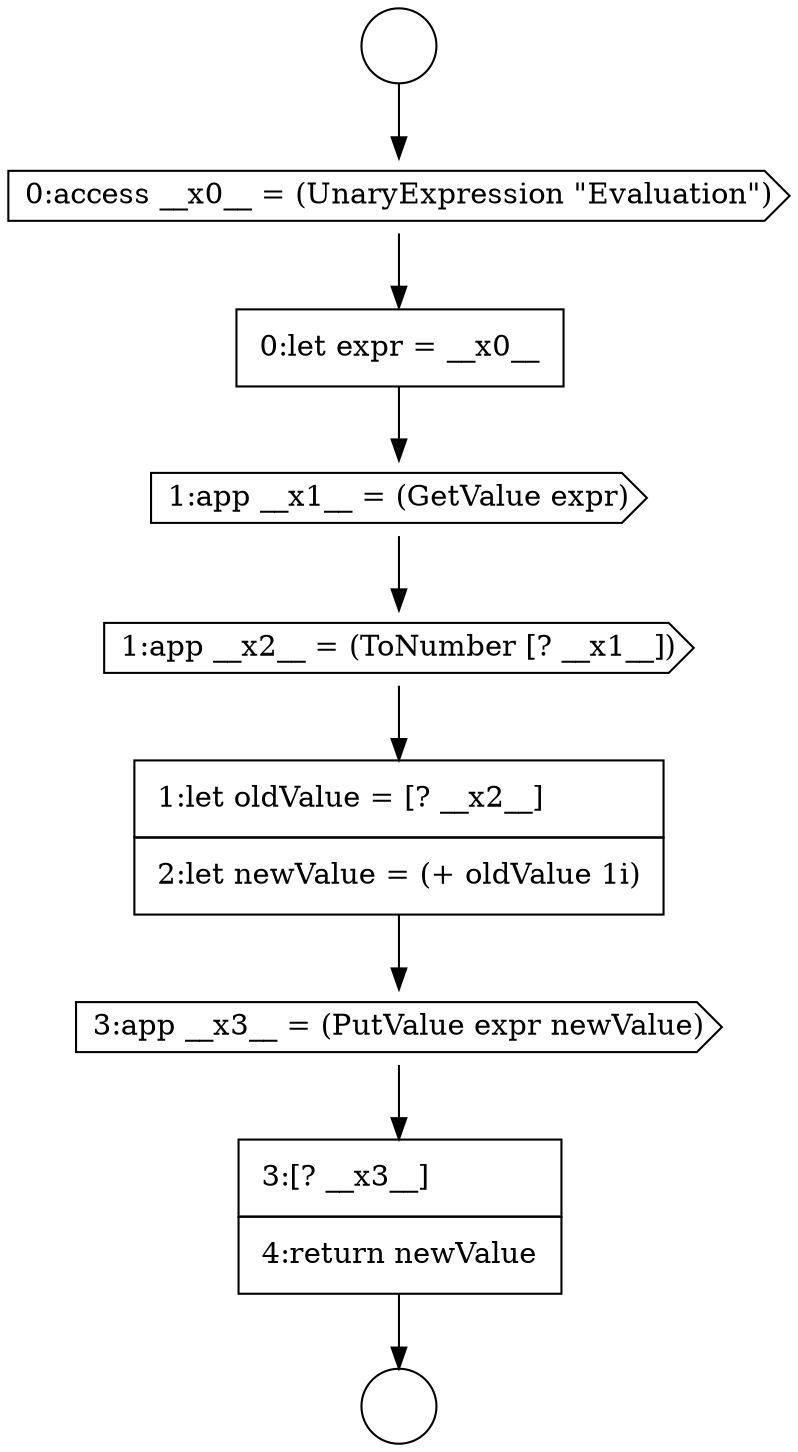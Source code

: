 digraph {
  node4226 [shape=cds, label=<<font color="black">1:app __x2__ = (ToNumber [? __x1__])</font>> color="black" fillcolor="white" style=filled]
  node4224 [shape=none, margin=0, label=<<font color="black">
    <table border="0" cellborder="1" cellspacing="0" cellpadding="10">
      <tr><td align="left">0:let expr = __x0__</td></tr>
    </table>
  </font>> color="black" fillcolor="white" style=filled]
  node4227 [shape=none, margin=0, label=<<font color="black">
    <table border="0" cellborder="1" cellspacing="0" cellpadding="10">
      <tr><td align="left">1:let oldValue = [? __x2__]</td></tr>
      <tr><td align="left">2:let newValue = (+ oldValue 1i)</td></tr>
    </table>
  </font>> color="black" fillcolor="white" style=filled]
  node4223 [shape=cds, label=<<font color="black">0:access __x0__ = (UnaryExpression &quot;Evaluation&quot;)</font>> color="black" fillcolor="white" style=filled]
  node4228 [shape=cds, label=<<font color="black">3:app __x3__ = (PutValue expr newValue)</font>> color="black" fillcolor="white" style=filled]
  node4222 [shape=circle label=" " color="black" fillcolor="white" style=filled]
  node4225 [shape=cds, label=<<font color="black">1:app __x1__ = (GetValue expr)</font>> color="black" fillcolor="white" style=filled]
  node4229 [shape=none, margin=0, label=<<font color="black">
    <table border="0" cellborder="1" cellspacing="0" cellpadding="10">
      <tr><td align="left">3:[? __x3__]</td></tr>
      <tr><td align="left">4:return newValue</td></tr>
    </table>
  </font>> color="black" fillcolor="white" style=filled]
  node4221 [shape=circle label=" " color="black" fillcolor="white" style=filled]
  node4228 -> node4229 [ color="black"]
  node4221 -> node4223 [ color="black"]
  node4223 -> node4224 [ color="black"]
  node4226 -> node4227 [ color="black"]
  node4225 -> node4226 [ color="black"]
  node4224 -> node4225 [ color="black"]
  node4227 -> node4228 [ color="black"]
  node4229 -> node4222 [ color="black"]
}
